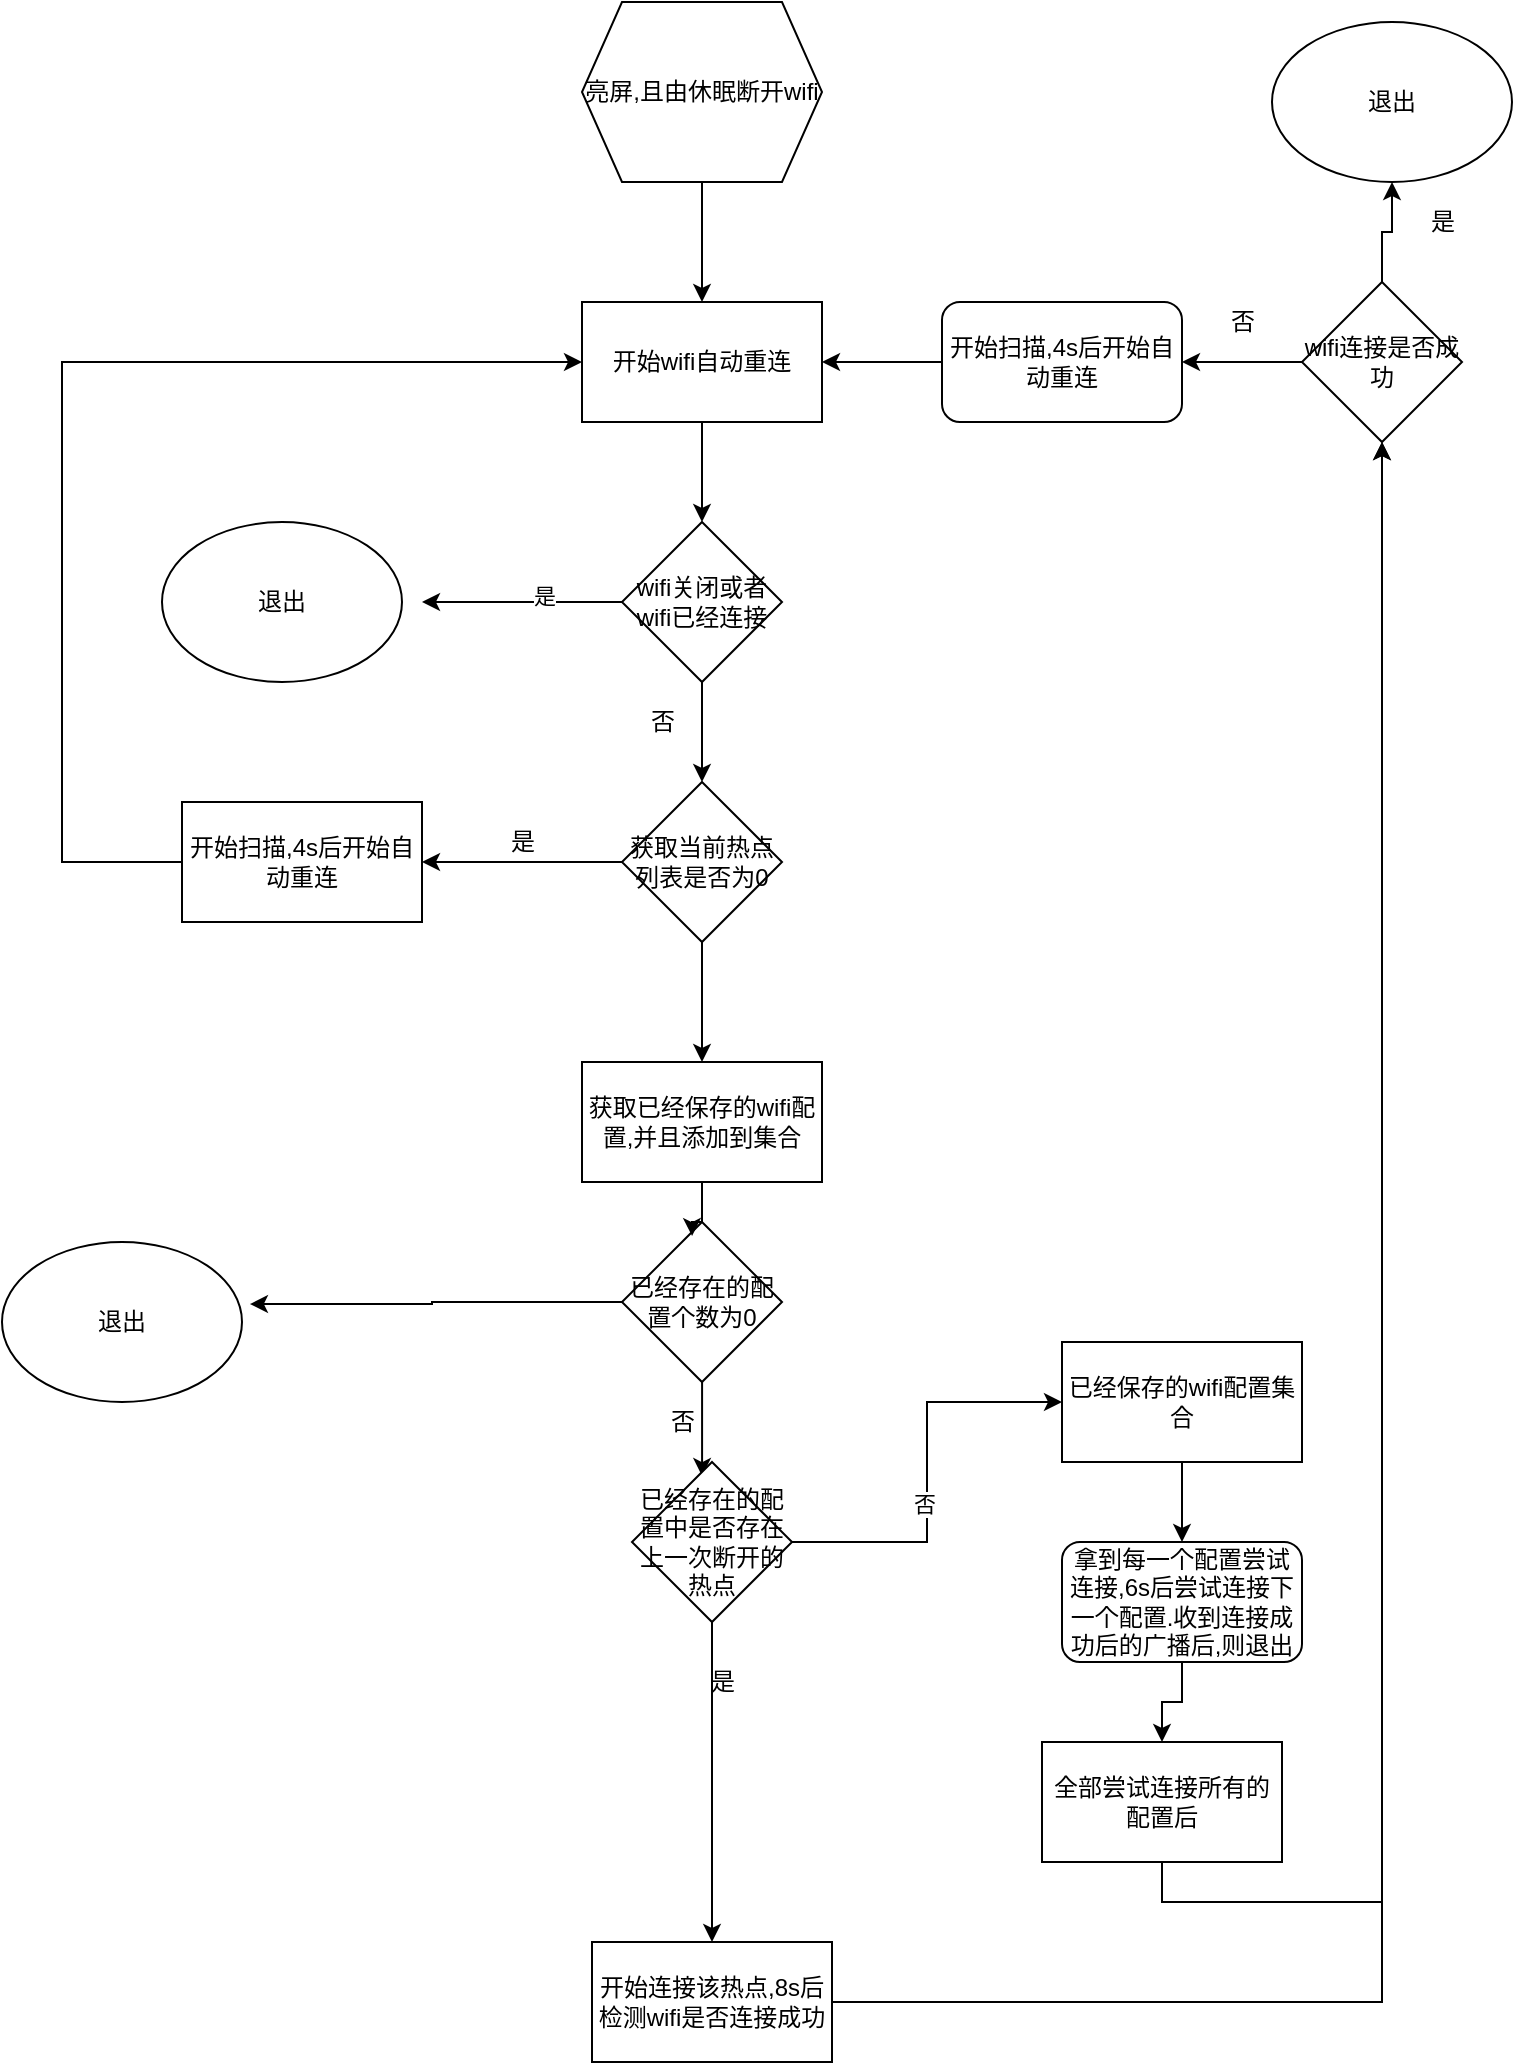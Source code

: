 <mxfile version="13.8.0" type="github"><diagram id="0XDUlZSV6FSwmVyUWK6J" name="Page-1"><mxGraphModel dx="1422" dy="746" grid="1" gridSize="10" guides="1" tooltips="1" connect="1" arrows="1" fold="1" page="1" pageScale="1" pageWidth="827" pageHeight="1169" math="0" shadow="0"><root><mxCell id="0"/><mxCell id="1" parent="0"/><mxCell id="4T-WK3a3IVyetaHKd9zV-5" style="edgeStyle=orthogonalEdgeStyle;rounded=0;orthogonalLoop=1;jettySize=auto;html=1;entryX=0.5;entryY=0;entryDx=0;entryDy=0;" edge="1" parent="1" source="4T-WK3a3IVyetaHKd9zV-2" target="4T-WK3a3IVyetaHKd9zV-3"><mxGeometry relative="1" as="geometry"/></mxCell><mxCell id="4T-WK3a3IVyetaHKd9zV-2" value="亮屏,且由休眠断开wifi" style="shape=hexagon;perimeter=hexagonPerimeter2;whiteSpace=wrap;html=1;fixedSize=1;" vertex="1" parent="1"><mxGeometry x="330" y="70" width="120" height="90" as="geometry"/></mxCell><mxCell id="4T-WK3a3IVyetaHKd9zV-11" style="edgeStyle=orthogonalEdgeStyle;rounded=0;orthogonalLoop=1;jettySize=auto;html=1;entryX=0.5;entryY=0;entryDx=0;entryDy=0;" edge="1" parent="1" source="4T-WK3a3IVyetaHKd9zV-3" target="4T-WK3a3IVyetaHKd9zV-6"><mxGeometry relative="1" as="geometry"/></mxCell><mxCell id="4T-WK3a3IVyetaHKd9zV-3" value="开始wifi自动重连" style="rounded=0;whiteSpace=wrap;html=1;" vertex="1" parent="1"><mxGeometry x="330" y="220" width="120" height="60" as="geometry"/></mxCell><mxCell id="4T-WK3a3IVyetaHKd9zV-8" style="edgeStyle=orthogonalEdgeStyle;rounded=0;orthogonalLoop=1;jettySize=auto;html=1;" edge="1" parent="1" source="4T-WK3a3IVyetaHKd9zV-6"><mxGeometry relative="1" as="geometry"><mxPoint x="250" y="370" as="targetPoint"/></mxGeometry></mxCell><mxCell id="4T-WK3a3IVyetaHKd9zV-9" value="是" style="edgeLabel;html=1;align=center;verticalAlign=middle;resizable=0;points=[];" vertex="1" connectable="0" parent="4T-WK3a3IVyetaHKd9zV-8"><mxGeometry x="-0.22" y="-3" relative="1" as="geometry"><mxPoint as="offset"/></mxGeometry></mxCell><mxCell id="4T-WK3a3IVyetaHKd9zV-12" style="edgeStyle=orthogonalEdgeStyle;rounded=0;orthogonalLoop=1;jettySize=auto;html=1;exitX=0.5;exitY=1;exitDx=0;exitDy=0;entryX=0.5;entryY=0;entryDx=0;entryDy=0;" edge="1" parent="1" source="4T-WK3a3IVyetaHKd9zV-6"><mxGeometry relative="1" as="geometry"><mxPoint x="390" y="460" as="targetPoint"/><Array as="points"><mxPoint x="390" y="430"/><mxPoint x="390" y="430"/></Array></mxGeometry></mxCell><mxCell id="4T-WK3a3IVyetaHKd9zV-6" value="wifi关闭或者wifi已经连接" style="rhombus;whiteSpace=wrap;html=1;" vertex="1" parent="1"><mxGeometry x="350" y="330" width="80" height="80" as="geometry"/></mxCell><mxCell id="4T-WK3a3IVyetaHKd9zV-7" value="退出" style="ellipse;whiteSpace=wrap;html=1;" vertex="1" parent="1"><mxGeometry x="120" y="330" width="120" height="80" as="geometry"/></mxCell><mxCell id="4T-WK3a3IVyetaHKd9zV-14" value="否" style="text;html=1;align=center;verticalAlign=middle;resizable=0;points=[];autosize=1;" vertex="1" parent="1"><mxGeometry x="355" y="420" width="30" height="20" as="geometry"/></mxCell><mxCell id="4T-WK3a3IVyetaHKd9zV-17" style="edgeStyle=orthogonalEdgeStyle;rounded=0;orthogonalLoop=1;jettySize=auto;html=1;entryX=1;entryY=0.5;entryDx=0;entryDy=0;" edge="1" parent="1" source="4T-WK3a3IVyetaHKd9zV-15" target="4T-WK3a3IVyetaHKd9zV-16"><mxGeometry relative="1" as="geometry"/></mxCell><mxCell id="4T-WK3a3IVyetaHKd9zV-21" style="edgeStyle=orthogonalEdgeStyle;rounded=0;orthogonalLoop=1;jettySize=auto;html=1;exitX=0.5;exitY=1;exitDx=0;exitDy=0;" edge="1" parent="1" source="4T-WK3a3IVyetaHKd9zV-15" target="4T-WK3a3IVyetaHKd9zV-20"><mxGeometry relative="1" as="geometry"/></mxCell><mxCell id="4T-WK3a3IVyetaHKd9zV-15" value="获取当前热点列表是否为0" style="rhombus;whiteSpace=wrap;html=1;" vertex="1" parent="1"><mxGeometry x="350" y="460" width="80" height="80" as="geometry"/></mxCell><mxCell id="4T-WK3a3IVyetaHKd9zV-19" style="edgeStyle=orthogonalEdgeStyle;rounded=0;orthogonalLoop=1;jettySize=auto;html=1;entryX=0;entryY=0.5;entryDx=0;entryDy=0;" edge="1" parent="1" source="4T-WK3a3IVyetaHKd9zV-16" target="4T-WK3a3IVyetaHKd9zV-3"><mxGeometry relative="1" as="geometry"><Array as="points"><mxPoint x="70" y="500"/><mxPoint x="70" y="250"/></Array></mxGeometry></mxCell><mxCell id="4T-WK3a3IVyetaHKd9zV-16" value="开始扫描,4s后开始自动重连" style="rounded=0;whiteSpace=wrap;html=1;" vertex="1" parent="1"><mxGeometry x="130" y="470" width="120" height="60" as="geometry"/></mxCell><mxCell id="4T-WK3a3IVyetaHKd9zV-18" value="是" style="text;html=1;align=center;verticalAlign=middle;resizable=0;points=[];autosize=1;" vertex="1" parent="1"><mxGeometry x="285" y="480" width="30" height="20" as="geometry"/></mxCell><mxCell id="4T-WK3a3IVyetaHKd9zV-24" style="edgeStyle=orthogonalEdgeStyle;rounded=0;orthogonalLoop=1;jettySize=auto;html=1;entryX=0.438;entryY=0.088;entryDx=0;entryDy=0;entryPerimeter=0;" edge="1" parent="1" source="4T-WK3a3IVyetaHKd9zV-45" target="4T-WK3a3IVyetaHKd9zV-23"><mxGeometry relative="1" as="geometry"/></mxCell><mxCell id="4T-WK3a3IVyetaHKd9zV-20" value="获取已经保存的wifi配置,并且添加到集合" style="rounded=0;whiteSpace=wrap;html=1;" vertex="1" parent="1"><mxGeometry x="330" y="600" width="120" height="60" as="geometry"/></mxCell><mxCell id="4T-WK3a3IVyetaHKd9zV-26" style="edgeStyle=orthogonalEdgeStyle;rounded=0;orthogonalLoop=1;jettySize=auto;html=1;exitX=0.5;exitY=1;exitDx=0;exitDy=0;entryX=0.5;entryY=0;entryDx=0;entryDy=0;" edge="1" parent="1" source="4T-WK3a3IVyetaHKd9zV-23" target="4T-WK3a3IVyetaHKd9zV-42"><mxGeometry relative="1" as="geometry"><mxPoint x="395" y="1020" as="targetPoint"/></mxGeometry></mxCell><mxCell id="4T-WK3a3IVyetaHKd9zV-30" style="edgeStyle=orthogonalEdgeStyle;rounded=0;orthogonalLoop=1;jettySize=auto;html=1;" edge="1" parent="1" source="4T-WK3a3IVyetaHKd9zV-23" target="4T-WK3a3IVyetaHKd9zV-28"><mxGeometry relative="1" as="geometry"/></mxCell><mxCell id="4T-WK3a3IVyetaHKd9zV-31" value="否" style="edgeLabel;html=1;align=center;verticalAlign=middle;resizable=0;points=[];" vertex="1" connectable="0" parent="4T-WK3a3IVyetaHKd9zV-30"><mxGeometry x="-0.152" y="2" relative="1" as="geometry"><mxPoint as="offset"/></mxGeometry></mxCell><mxCell id="4T-WK3a3IVyetaHKd9zV-23" value="已经存在的配置中是否存在上一次断开的热点" style="rhombus;whiteSpace=wrap;html=1;" vertex="1" parent="1"><mxGeometry x="355" y="800" width="80" height="80" as="geometry"/></mxCell><mxCell id="4T-WK3a3IVyetaHKd9zV-51" style="edgeStyle=orthogonalEdgeStyle;rounded=0;orthogonalLoop=1;jettySize=auto;html=1;entryX=0.5;entryY=0;entryDx=0;entryDy=0;" edge="1" parent="1" source="4T-WK3a3IVyetaHKd9zV-28" target="4T-WK3a3IVyetaHKd9zV-50"><mxGeometry relative="1" as="geometry"/></mxCell><mxCell id="4T-WK3a3IVyetaHKd9zV-28" value="已经保存的wifi配置集合" style="rounded=0;whiteSpace=wrap;html=1;" vertex="1" parent="1"><mxGeometry x="570" y="740" width="120" height="60" as="geometry"/></mxCell><mxCell id="4T-WK3a3IVyetaHKd9zV-37" style="edgeStyle=orthogonalEdgeStyle;rounded=0;orthogonalLoop=1;jettySize=auto;html=1;entryX=1;entryY=0.5;entryDx=0;entryDy=0;" edge="1" parent="1" source="4T-WK3a3IVyetaHKd9zV-32" target="4T-WK3a3IVyetaHKd9zV-35"><mxGeometry relative="1" as="geometry"/></mxCell><mxCell id="4T-WK3a3IVyetaHKd9zV-40" style="edgeStyle=orthogonalEdgeStyle;rounded=0;orthogonalLoop=1;jettySize=auto;html=1;entryX=0.5;entryY=1;entryDx=0;entryDy=0;" edge="1" parent="1" source="4T-WK3a3IVyetaHKd9zV-32" target="4T-WK3a3IVyetaHKd9zV-39"><mxGeometry relative="1" as="geometry"/></mxCell><mxCell id="4T-WK3a3IVyetaHKd9zV-32" value="wifi连接是否成功" style="rhombus;whiteSpace=wrap;html=1;" vertex="1" parent="1"><mxGeometry x="690" y="210" width="80" height="80" as="geometry"/></mxCell><mxCell id="4T-WK3a3IVyetaHKd9zV-36" style="edgeStyle=orthogonalEdgeStyle;rounded=0;orthogonalLoop=1;jettySize=auto;html=1;entryX=1;entryY=0.5;entryDx=0;entryDy=0;" edge="1" parent="1" source="4T-WK3a3IVyetaHKd9zV-35" target="4T-WK3a3IVyetaHKd9zV-3"><mxGeometry relative="1" as="geometry"/></mxCell><mxCell id="4T-WK3a3IVyetaHKd9zV-35" value="开始扫描,4s后开始自动重连" style="rounded=1;whiteSpace=wrap;html=1;" vertex="1" parent="1"><mxGeometry x="510" y="220" width="120" height="60" as="geometry"/></mxCell><mxCell id="4T-WK3a3IVyetaHKd9zV-38" value="否" style="text;html=1;align=center;verticalAlign=middle;resizable=0;points=[];autosize=1;" vertex="1" parent="1"><mxGeometry x="645" y="220" width="30" height="20" as="geometry"/></mxCell><mxCell id="4T-WK3a3IVyetaHKd9zV-39" value="退出" style="ellipse;whiteSpace=wrap;html=1;" vertex="1" parent="1"><mxGeometry x="675" y="80" width="120" height="80" as="geometry"/></mxCell><mxCell id="4T-WK3a3IVyetaHKd9zV-41" value="是" style="text;html=1;align=center;verticalAlign=middle;resizable=0;points=[];autosize=1;" vertex="1" parent="1"><mxGeometry x="745" y="170" width="30" height="20" as="geometry"/></mxCell><mxCell id="4T-WK3a3IVyetaHKd9zV-43" style="edgeStyle=orthogonalEdgeStyle;rounded=0;orthogonalLoop=1;jettySize=auto;html=1;entryX=0.5;entryY=1;entryDx=0;entryDy=0;" edge="1" parent="1" source="4T-WK3a3IVyetaHKd9zV-42" target="4T-WK3a3IVyetaHKd9zV-32"><mxGeometry relative="1" as="geometry"><Array as="points"><mxPoint x="730" y="1070"/></Array></mxGeometry></mxCell><mxCell id="4T-WK3a3IVyetaHKd9zV-42" value="开始连接该热点,8s后检测wifi是否连接成功" style="rounded=0;whiteSpace=wrap;html=1;" vertex="1" parent="1"><mxGeometry x="335" y="1040" width="120" height="60" as="geometry"/></mxCell><mxCell id="4T-WK3a3IVyetaHKd9zV-44" value="是" style="text;html=1;align=center;verticalAlign=middle;resizable=0;points=[];autosize=1;" vertex="1" parent="1"><mxGeometry x="385" y="900" width="30" height="20" as="geometry"/></mxCell><mxCell id="4T-WK3a3IVyetaHKd9zV-49" style="edgeStyle=orthogonalEdgeStyle;rounded=0;orthogonalLoop=1;jettySize=auto;html=1;entryX=1.033;entryY=0.388;entryDx=0;entryDy=0;entryPerimeter=0;" edge="1" parent="1" source="4T-WK3a3IVyetaHKd9zV-45" target="4T-WK3a3IVyetaHKd9zV-48"><mxGeometry relative="1" as="geometry"/></mxCell><mxCell id="4T-WK3a3IVyetaHKd9zV-45" value="已经存在的配置个数为0" style="rhombus;whiteSpace=wrap;html=1;" vertex="1" parent="1"><mxGeometry x="350" y="680" width="80" height="80" as="geometry"/></mxCell><mxCell id="4T-WK3a3IVyetaHKd9zV-46" style="edgeStyle=orthogonalEdgeStyle;rounded=0;orthogonalLoop=1;jettySize=auto;html=1;entryX=0.438;entryY=0.088;entryDx=0;entryDy=0;entryPerimeter=0;" edge="1" parent="1" source="4T-WK3a3IVyetaHKd9zV-20" target="4T-WK3a3IVyetaHKd9zV-45"><mxGeometry relative="1" as="geometry"><mxPoint x="390.04" y="660" as="sourcePoint"/><mxPoint x="390.04" y="777.04" as="targetPoint"/></mxGeometry></mxCell><mxCell id="4T-WK3a3IVyetaHKd9zV-47" value="否" style="text;html=1;align=center;verticalAlign=middle;resizable=0;points=[];autosize=1;" vertex="1" parent="1"><mxGeometry x="365" y="770" width="30" height="20" as="geometry"/></mxCell><mxCell id="4T-WK3a3IVyetaHKd9zV-48" value="退出" style="ellipse;whiteSpace=wrap;html=1;" vertex="1" parent="1"><mxGeometry x="40" y="690" width="120" height="80" as="geometry"/></mxCell><mxCell id="4T-WK3a3IVyetaHKd9zV-53" style="edgeStyle=orthogonalEdgeStyle;rounded=0;orthogonalLoop=1;jettySize=auto;html=1;exitX=0.5;exitY=1;exitDx=0;exitDy=0;entryX=0.5;entryY=0;entryDx=0;entryDy=0;" edge="1" parent="1" source="4T-WK3a3IVyetaHKd9zV-50" target="4T-WK3a3IVyetaHKd9zV-52"><mxGeometry relative="1" as="geometry"/></mxCell><mxCell id="4T-WK3a3IVyetaHKd9zV-50" value="拿到每一个配置尝试连接,6s后尝试连接下一个配置.收到连接成功后的广播后,则退出" style="rounded=1;whiteSpace=wrap;html=1;" vertex="1" parent="1"><mxGeometry x="570" y="840" width="120" height="60" as="geometry"/></mxCell><mxCell id="4T-WK3a3IVyetaHKd9zV-55" style="edgeStyle=orthogonalEdgeStyle;rounded=0;orthogonalLoop=1;jettySize=auto;html=1;exitX=0.5;exitY=1;exitDx=0;exitDy=0;entryX=0.5;entryY=1;entryDx=0;entryDy=0;" edge="1" parent="1" source="4T-WK3a3IVyetaHKd9zV-52" target="4T-WK3a3IVyetaHKd9zV-32"><mxGeometry relative="1" as="geometry"/></mxCell><mxCell id="4T-WK3a3IVyetaHKd9zV-52" value="全部尝试连接所有的配置后" style="rounded=0;whiteSpace=wrap;html=1;" vertex="1" parent="1"><mxGeometry x="560" y="940" width="120" height="60" as="geometry"/></mxCell></root></mxGraphModel></diagram></mxfile>